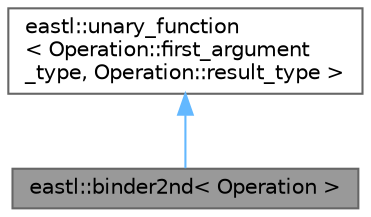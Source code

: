 digraph "eastl::binder2nd&lt; Operation &gt;"
{
 // LATEX_PDF_SIZE
  bgcolor="transparent";
  edge [fontname=Helvetica,fontsize=10,labelfontname=Helvetica,labelfontsize=10];
  node [fontname=Helvetica,fontsize=10,shape=box,height=0.2,width=0.4];
  Node1 [id="Node000001",label="eastl::binder2nd\< Operation \>",height=0.2,width=0.4,color="gray40", fillcolor="grey60", style="filled", fontcolor="black",tooltip=" "];
  Node2 -> Node1 [id="edge2_Node000001_Node000002",dir="back",color="steelblue1",style="solid",tooltip=" "];
  Node2 [id="Node000002",label="eastl::unary_function\l\< Operation::first_argument\l_type, Operation::result_type \>",height=0.2,width=0.4,color="gray40", fillcolor="white", style="filled",URL="$structeastl_1_1unary__function.html",tooltip=" "];
}
